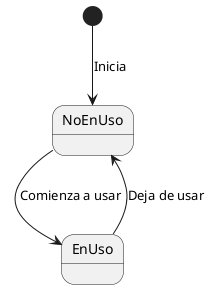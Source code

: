 @startuml DiagramaDeEstadosTransporte

    [*] --> NoEnUso : Inicia
    NoEnUso --> EnUso : Comienza a usar
    EnUso --> NoEnUso : Deja de usar

@enduml
